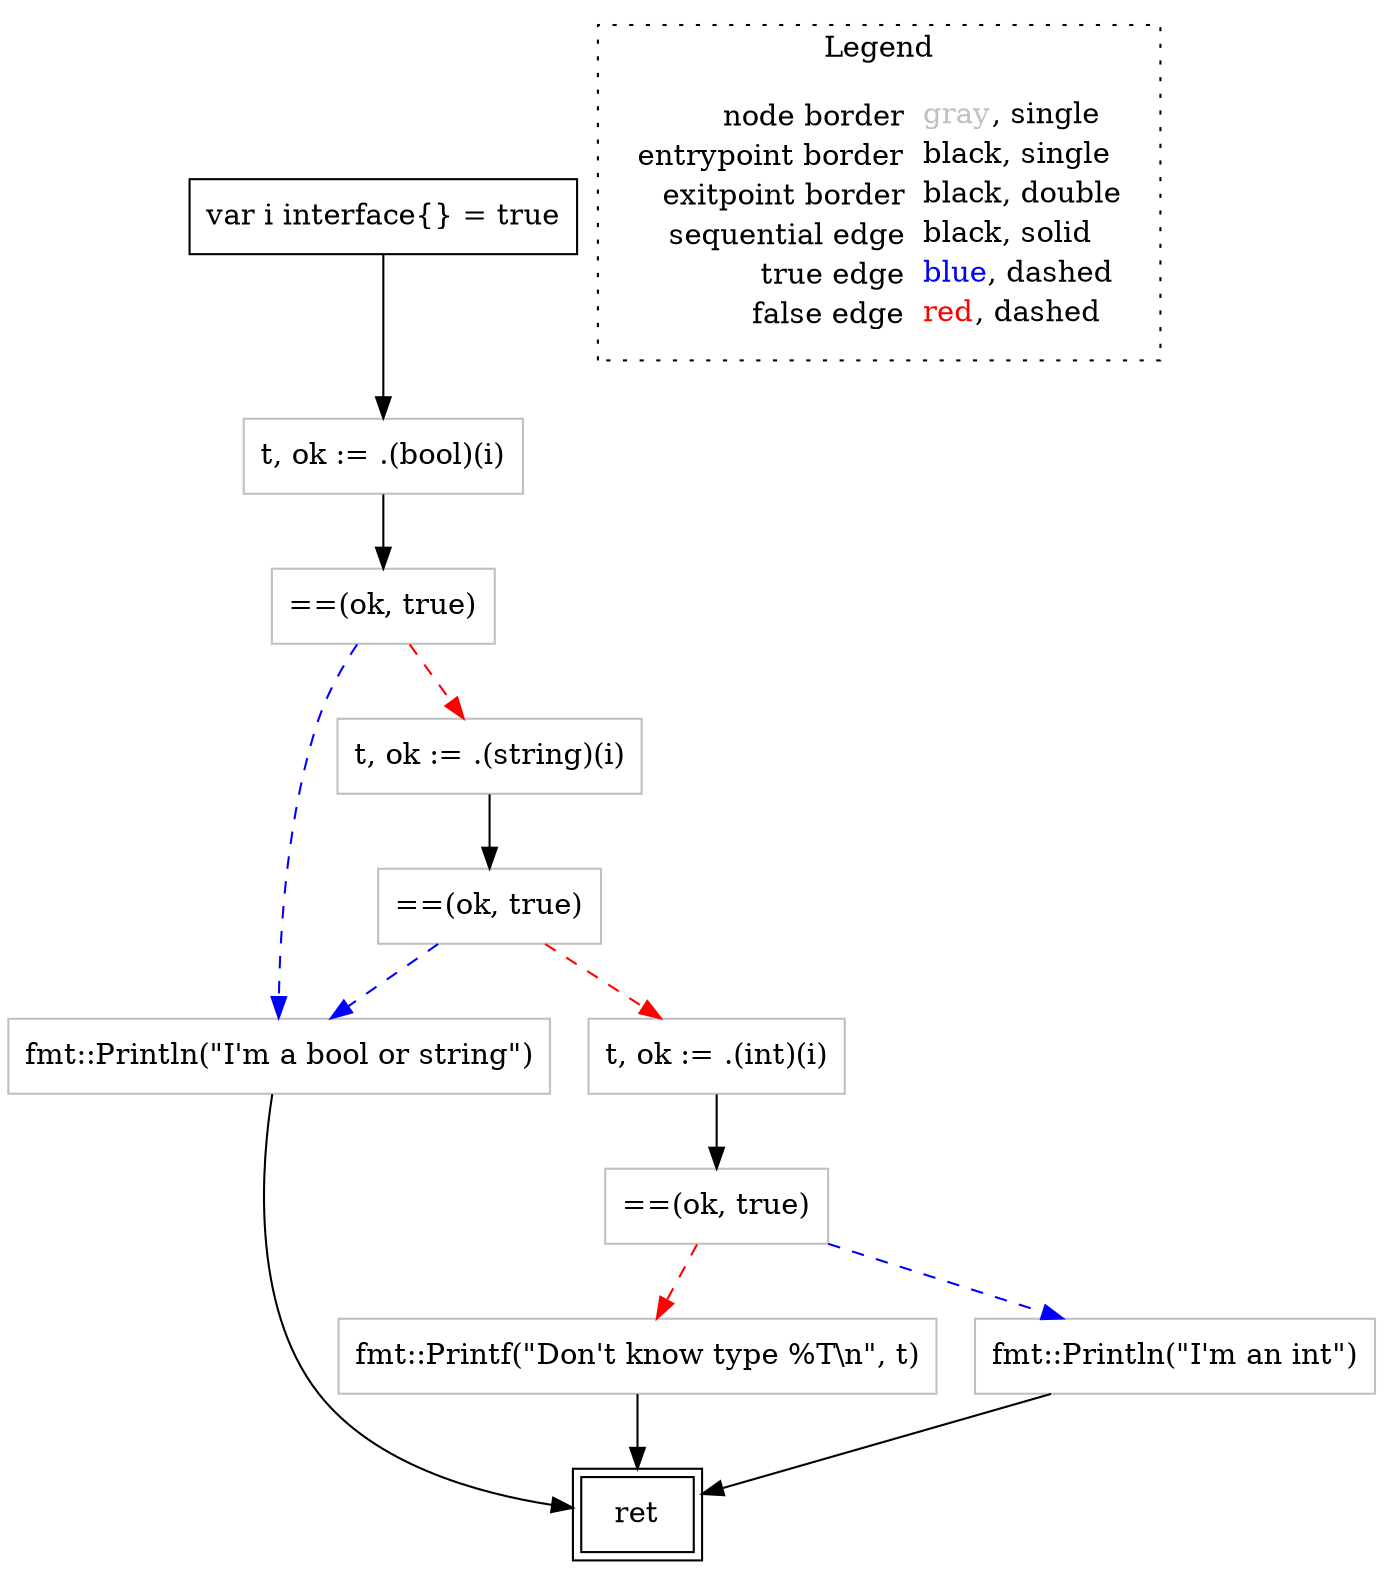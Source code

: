 digraph {
	"node0" [shape="rect",color="black",label=<var i interface{} = true>];
	"node1" [shape="rect",color="gray",label=<fmt::Println(&quot;I'm a bool or string&quot;)>];
	"node2" [shape="rect",color="gray",label=<==(ok, true)>];
	"node3" [shape="rect",color="gray",label=<t, ok := .(int)(i)>];
	"node4" [shape="rect",color="gray",label=<==(ok, true)>];
	"node5" [shape="rect",color="gray",label=<fmt::Printf(&quot;Don't know type %T\\n&quot;, t)>];
	"node6" [shape="rect",color="gray",label=<fmt::Println(&quot;I'm an int&quot;)>];
	"node7" [shape="rect",color="gray",label=<t, ok := .(bool)(i)>];
	"node8" [shape="rect",color="gray",label=<t, ok := .(string)(i)>];
	"node9" [shape="rect",color="gray",label=<==(ok, true)>];
	"node10" [shape="rect",color="black",peripheries="2",label=<ret>];
	"node1" -> "node10" [color="black"];
	"node2" -> "node1" [color="blue",style="dashed"];
	"node2" -> "node8" [color="red",style="dashed"];
	"node3" -> "node9" [color="black"];
	"node4" -> "node1" [color="blue",style="dashed"];
	"node4" -> "node3" [color="red",style="dashed"];
	"node0" -> "node7" [color="black"];
	"node5" -> "node10" [color="black"];
	"node6" -> "node10" [color="black"];
	"node7" -> "node2" [color="black"];
	"node8" -> "node4" [color="black"];
	"node9" -> "node5" [color="red",style="dashed"];
	"node9" -> "node6" [color="blue",style="dashed"];
subgraph cluster_legend {
	label="Legend";
	style=dotted;
	node [shape=plaintext];
	"legend" [label=<<table border="0" cellpadding="2" cellspacing="0" cellborder="0"><tr><td align="right">node border&nbsp;</td><td align="left"><font color="gray">gray</font>, single</td></tr><tr><td align="right">entrypoint border&nbsp;</td><td align="left"><font color="black">black</font>, single</td></tr><tr><td align="right">exitpoint border&nbsp;</td><td align="left"><font color="black">black</font>, double</td></tr><tr><td align="right">sequential edge&nbsp;</td><td align="left"><font color="black">black</font>, solid</td></tr><tr><td align="right">true edge&nbsp;</td><td align="left"><font color="blue">blue</font>, dashed</td></tr><tr><td align="right">false edge&nbsp;</td><td align="left"><font color="red">red</font>, dashed</td></tr></table>>];
}

}
